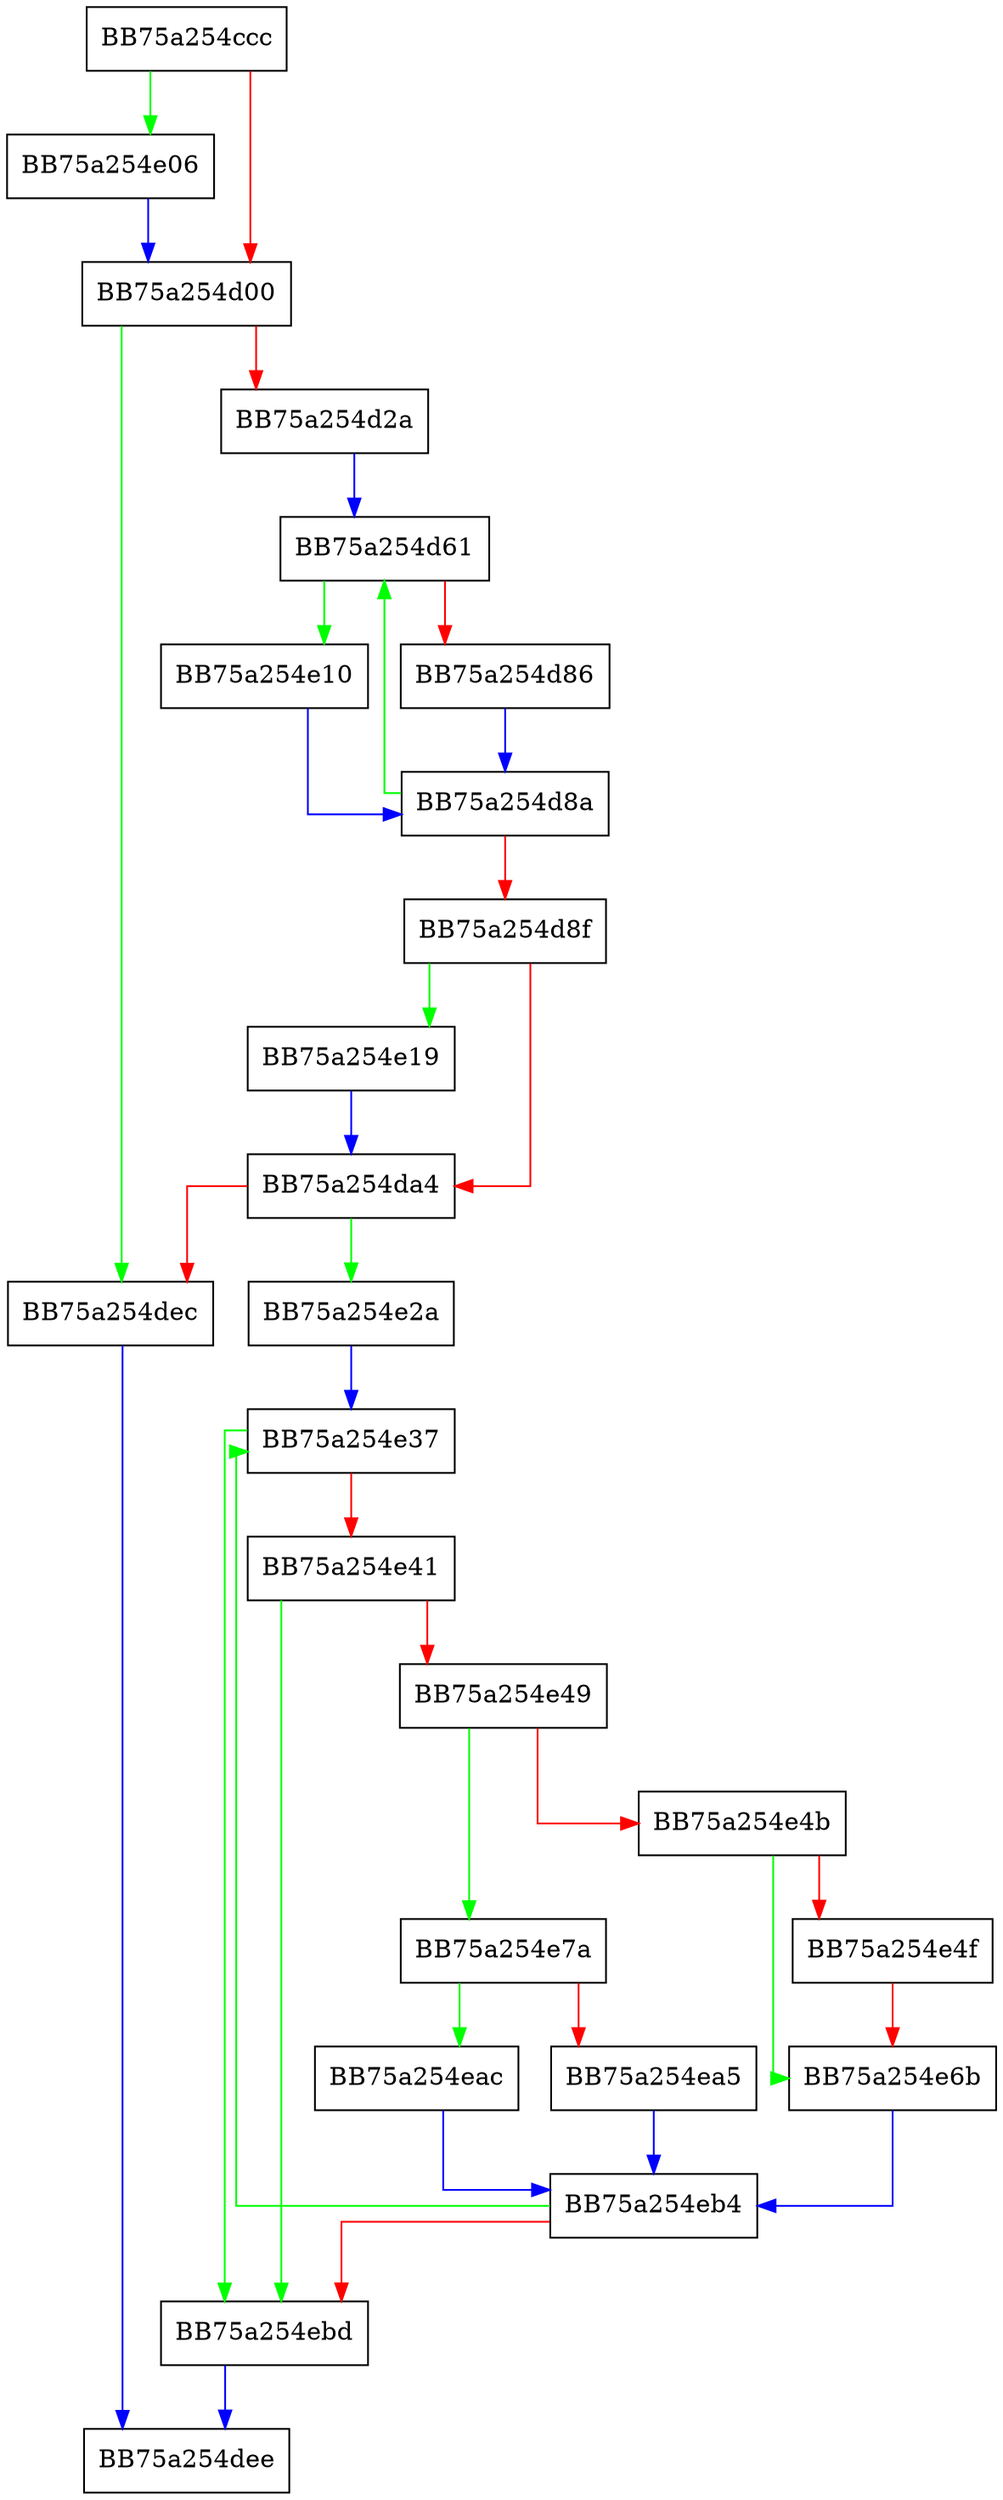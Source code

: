 digraph SearchStdEndMatches {
  node [shape="box"];
  graph [splines=ortho];
  BB75a254ccc -> BB75a254e06 [color="green"];
  BB75a254ccc -> BB75a254d00 [color="red"];
  BB75a254d00 -> BB75a254dec [color="green"];
  BB75a254d00 -> BB75a254d2a [color="red"];
  BB75a254d2a -> BB75a254d61 [color="blue"];
  BB75a254d61 -> BB75a254e10 [color="green"];
  BB75a254d61 -> BB75a254d86 [color="red"];
  BB75a254d86 -> BB75a254d8a [color="blue"];
  BB75a254d8a -> BB75a254d61 [color="green"];
  BB75a254d8a -> BB75a254d8f [color="red"];
  BB75a254d8f -> BB75a254e19 [color="green"];
  BB75a254d8f -> BB75a254da4 [color="red"];
  BB75a254da4 -> BB75a254e2a [color="green"];
  BB75a254da4 -> BB75a254dec [color="red"];
  BB75a254dec -> BB75a254dee [color="blue"];
  BB75a254e06 -> BB75a254d00 [color="blue"];
  BB75a254e10 -> BB75a254d8a [color="blue"];
  BB75a254e19 -> BB75a254da4 [color="blue"];
  BB75a254e2a -> BB75a254e37 [color="blue"];
  BB75a254e37 -> BB75a254ebd [color="green"];
  BB75a254e37 -> BB75a254e41 [color="red"];
  BB75a254e41 -> BB75a254ebd [color="green"];
  BB75a254e41 -> BB75a254e49 [color="red"];
  BB75a254e49 -> BB75a254e7a [color="green"];
  BB75a254e49 -> BB75a254e4b [color="red"];
  BB75a254e4b -> BB75a254e6b [color="green"];
  BB75a254e4b -> BB75a254e4f [color="red"];
  BB75a254e4f -> BB75a254e6b [color="red"];
  BB75a254e6b -> BB75a254eb4 [color="blue"];
  BB75a254e7a -> BB75a254eac [color="green"];
  BB75a254e7a -> BB75a254ea5 [color="red"];
  BB75a254ea5 -> BB75a254eb4 [color="blue"];
  BB75a254eac -> BB75a254eb4 [color="blue"];
  BB75a254eb4 -> BB75a254e37 [color="green"];
  BB75a254eb4 -> BB75a254ebd [color="red"];
  BB75a254ebd -> BB75a254dee [color="blue"];
}
